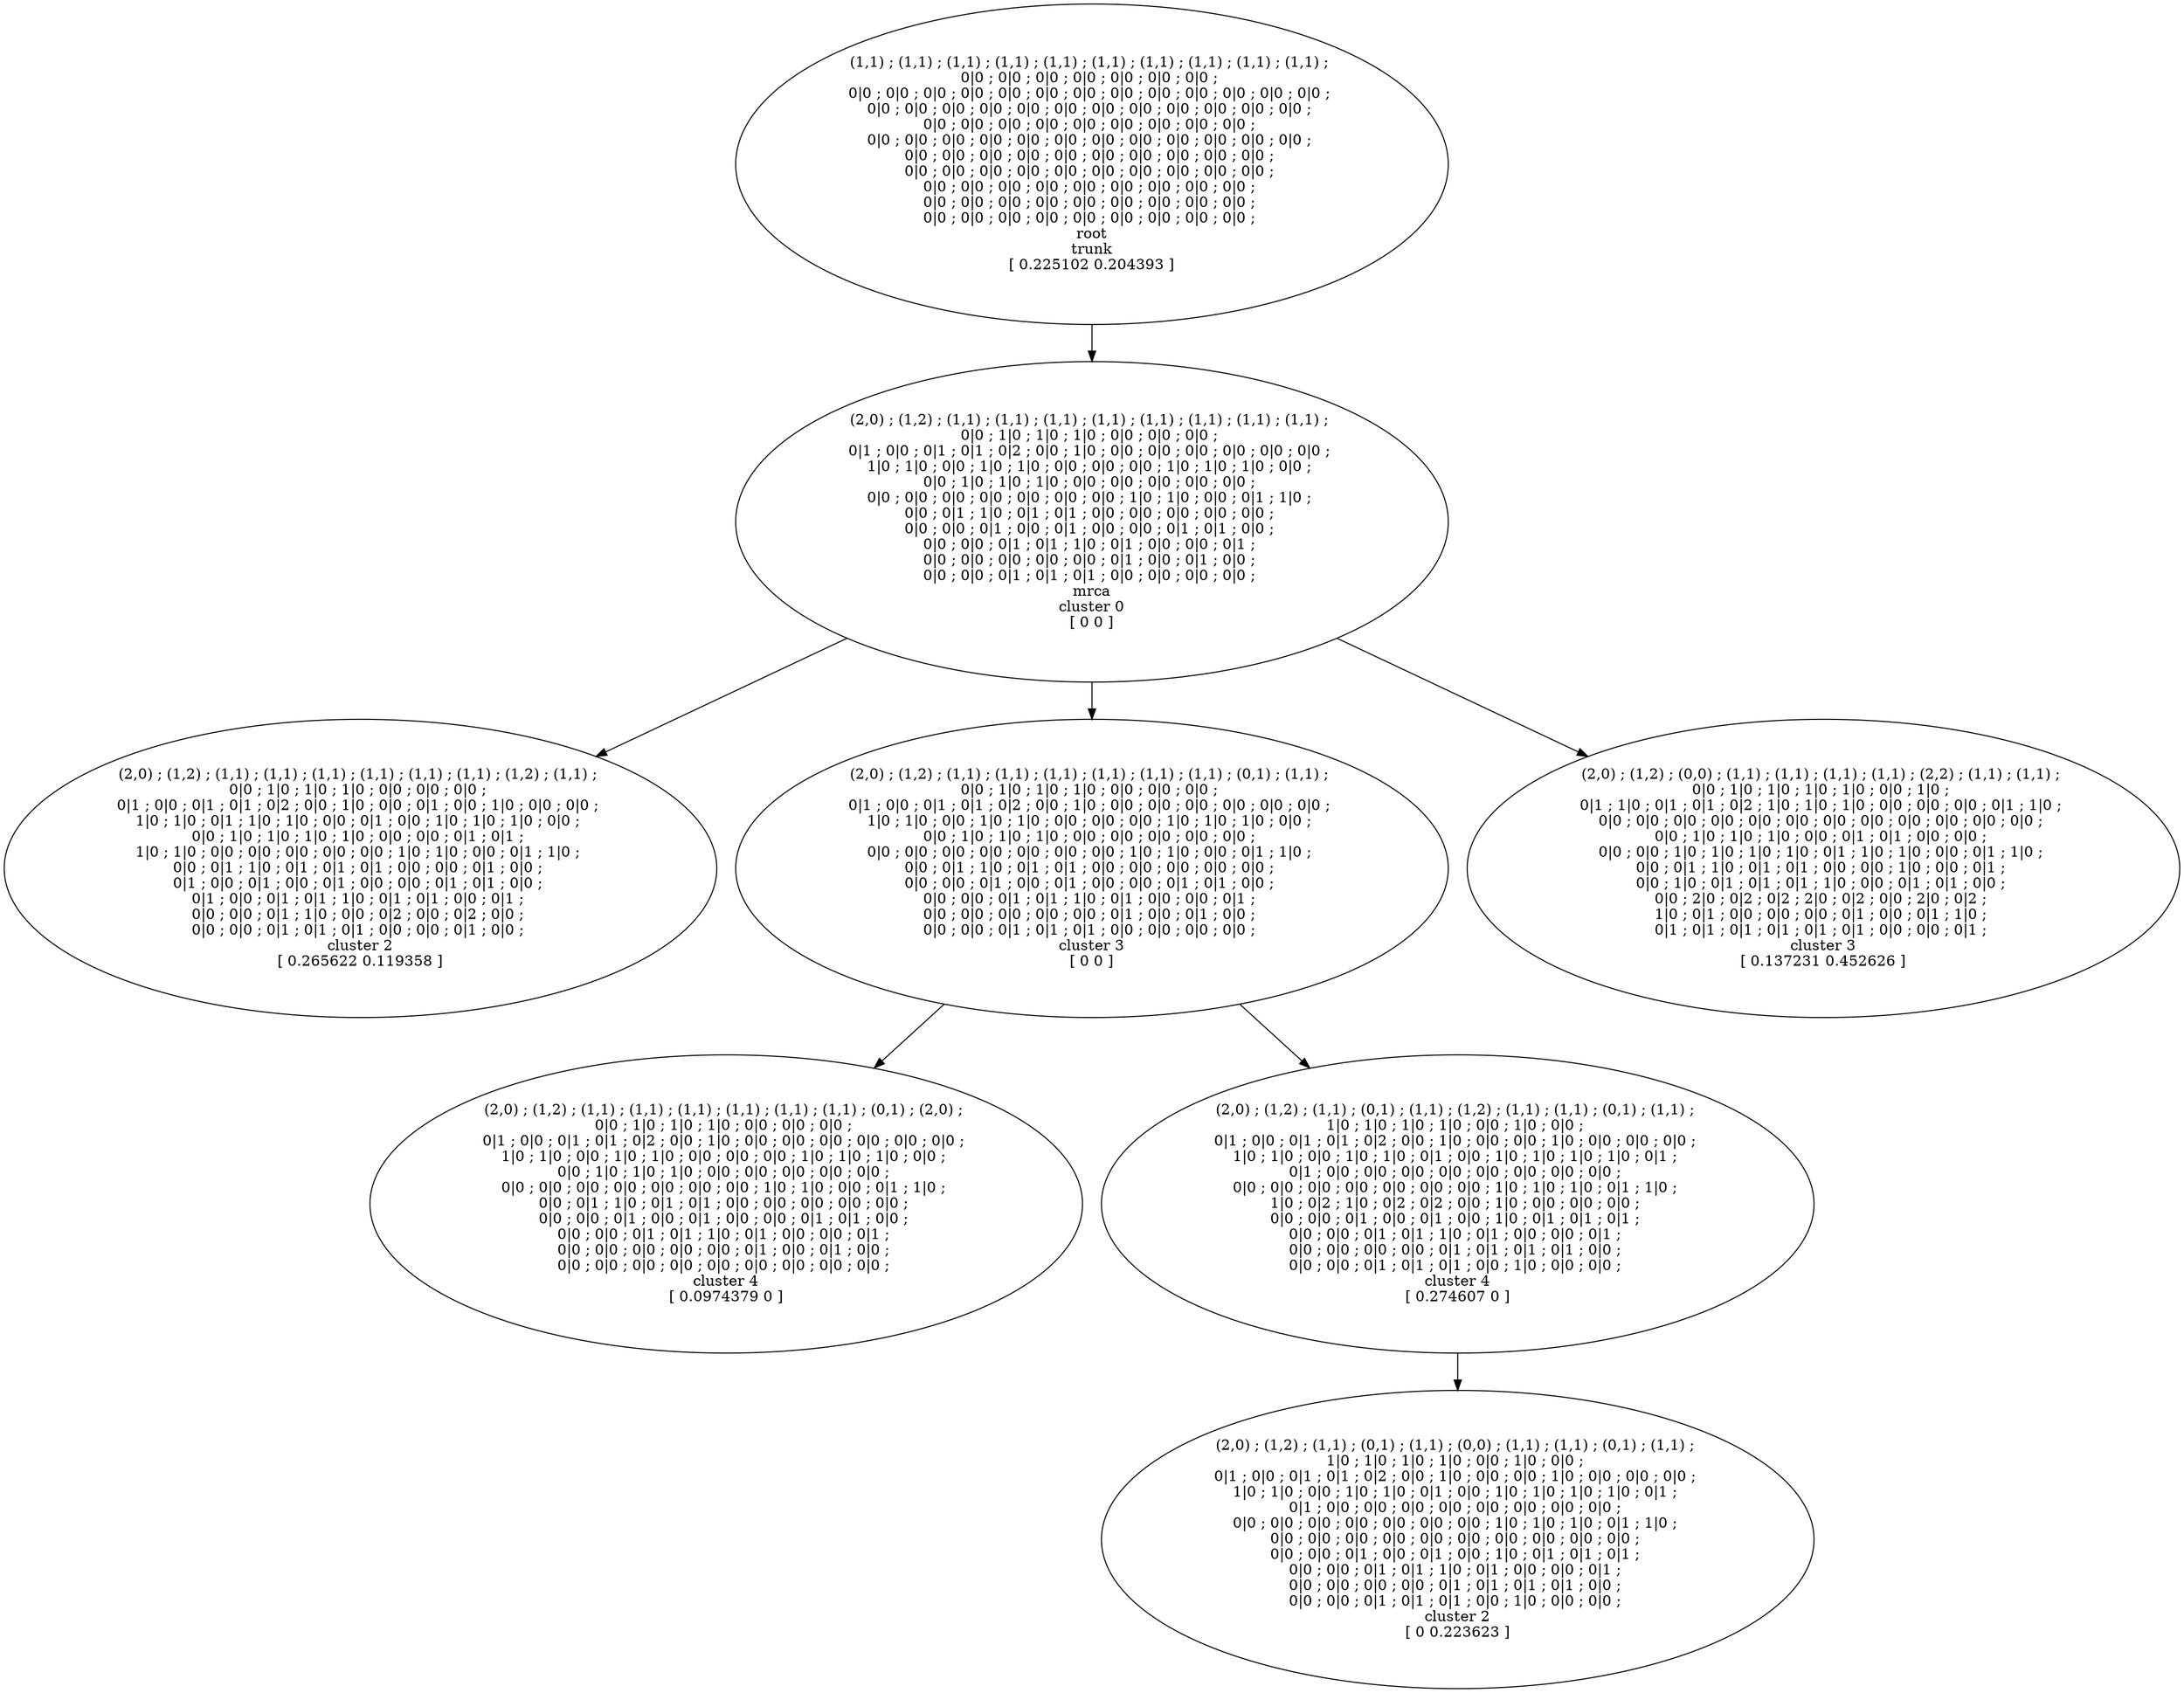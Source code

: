 digraph T {
	17 [label="(2,0) ; (1,2) ; (1,1) ; (1,1) ; (1,1) ; (1,1) ; (1,1) ; (1,1) ; (1,2) ; (1,1) ; \n0|0 ; 1|0 ; 1|0 ; 1|0 ; 0|0 ; 0|0 ; 0|0 ; \n0|1 ; 0|0 ; 0|1 ; 0|1 ; 0|2 ; 0|0 ; 1|0 ; 0|0 ; 0|1 ; 0|0 ; 1|0 ; 0|0 ; 0|0 ; \n1|0 ; 1|0 ; 0|1 ; 1|0 ; 1|0 ; 0|0 ; 0|1 ; 0|0 ; 1|0 ; 1|0 ; 1|0 ; 0|0 ; \n0|0 ; 1|0 ; 1|0 ; 1|0 ; 1|0 ; 0|0 ; 0|0 ; 0|1 ; 0|1 ; \n1|0 ; 1|0 ; 0|0 ; 0|0 ; 0|0 ; 0|0 ; 0|0 ; 1|0 ; 1|0 ; 0|0 ; 0|1 ; 1|0 ; \n0|0 ; 0|1 ; 1|0 ; 0|1 ; 0|1 ; 0|1 ; 0|0 ; 0|0 ; 0|1 ; 0|0 ; \n0|1 ; 0|0 ; 0|1 ; 0|0 ; 0|1 ; 0|0 ; 0|0 ; 0|1 ; 0|1 ; 0|0 ; \n0|1 ; 0|0 ; 0|1 ; 0|1 ; 1|0 ; 0|1 ; 0|1 ; 0|0 ; 0|1 ; \n0|0 ; 0|0 ; 0|1 ; 1|0 ; 0|0 ; 0|2 ; 0|0 ; 0|2 ; 0|0 ; \n0|0 ; 0|0 ; 0|1 ; 0|1 ; 0|1 ; 0|0 ; 0|0 ; 0|1 ; 0|0 ; \ncluster 2\n[ 0.265622 0.119358 ]"]
	16 [label="(2,0) ; (1,2) ; (1,1) ; (1,1) ; (1,1) ; (1,1) ; (1,1) ; (1,1) ; (1,1) ; (1,1) ; \n0|0 ; 1|0 ; 1|0 ; 1|0 ; 0|0 ; 0|0 ; 0|0 ; \n0|1 ; 0|0 ; 0|1 ; 0|1 ; 0|2 ; 0|0 ; 1|0 ; 0|0 ; 0|0 ; 0|0 ; 0|0 ; 0|0 ; 0|0 ; \n1|0 ; 1|0 ; 0|0 ; 1|0 ; 1|0 ; 0|0 ; 0|0 ; 0|0 ; 1|0 ; 1|0 ; 1|0 ; 0|0 ; \n0|0 ; 1|0 ; 1|0 ; 1|0 ; 0|0 ; 0|0 ; 0|0 ; 0|0 ; 0|0 ; \n0|0 ; 0|0 ; 0|0 ; 0|0 ; 0|0 ; 0|0 ; 0|0 ; 1|0 ; 1|0 ; 0|0 ; 0|1 ; 1|0 ; \n0|0 ; 0|1 ; 1|0 ; 0|1 ; 0|1 ; 0|0 ; 0|0 ; 0|0 ; 0|0 ; 0|0 ; \n0|0 ; 0|0 ; 0|1 ; 0|0 ; 0|1 ; 0|0 ; 0|0 ; 0|1 ; 0|1 ; 0|0 ; \n0|0 ; 0|0 ; 0|1 ; 0|1 ; 1|0 ; 0|1 ; 0|0 ; 0|0 ; 0|1 ; \n0|0 ; 0|0 ; 0|0 ; 0|0 ; 0|0 ; 0|1 ; 0|0 ; 0|1 ; 0|0 ; \n0|0 ; 0|0 ; 0|1 ; 0|1 ; 0|1 ; 0|0 ; 0|0 ; 0|0 ; 0|0 ; \nmrca\ncluster 0\n[ 0 0 ]"]
	15 [label="(2,0) ; (1,2) ; (1,1) ; (1,1) ; (1,1) ; (1,1) ; (1,1) ; (1,1) ; (0,1) ; (2,0) ; \n0|0 ; 1|0 ; 1|0 ; 1|0 ; 0|0 ; 0|0 ; 0|0 ; \n0|1 ; 0|0 ; 0|1 ; 0|1 ; 0|2 ; 0|0 ; 1|0 ; 0|0 ; 0|0 ; 0|0 ; 0|0 ; 0|0 ; 0|0 ; \n1|0 ; 1|0 ; 0|0 ; 1|0 ; 1|0 ; 0|0 ; 0|0 ; 0|0 ; 1|0 ; 1|0 ; 1|0 ; 0|0 ; \n0|0 ; 1|0 ; 1|0 ; 1|0 ; 0|0 ; 0|0 ; 0|0 ; 0|0 ; 0|0 ; \n0|0 ; 0|0 ; 0|0 ; 0|0 ; 0|0 ; 0|0 ; 0|0 ; 1|0 ; 1|0 ; 0|0 ; 0|1 ; 1|0 ; \n0|0 ; 0|1 ; 1|0 ; 0|1 ; 0|1 ; 0|0 ; 0|0 ; 0|0 ; 0|0 ; 0|0 ; \n0|0 ; 0|0 ; 0|1 ; 0|0 ; 0|1 ; 0|0 ; 0|0 ; 0|1 ; 0|1 ; 0|0 ; \n0|0 ; 0|0 ; 0|1 ; 0|1 ; 1|0 ; 0|1 ; 0|0 ; 0|0 ; 0|1 ; \n0|0 ; 0|0 ; 0|0 ; 0|0 ; 0|0 ; 0|1 ; 0|0 ; 0|1 ; 0|0 ; \n0|0 ; 0|0 ; 0|0 ; 0|0 ; 0|0 ; 0|0 ; 0|0 ; 0|0 ; 0|0 ; \ncluster 4\n[ 0.0974379 0 ]"]
	14 [label="(2,0) ; (1,2) ; (1,1) ; (1,1) ; (1,1) ; (1,1) ; (1,1) ; (1,1) ; (0,1) ; (1,1) ; \n0|0 ; 1|0 ; 1|0 ; 1|0 ; 0|0 ; 0|0 ; 0|0 ; \n0|1 ; 0|0 ; 0|1 ; 0|1 ; 0|2 ; 0|0 ; 1|0 ; 0|0 ; 0|0 ; 0|0 ; 0|0 ; 0|0 ; 0|0 ; \n1|0 ; 1|0 ; 0|0 ; 1|0 ; 1|0 ; 0|0 ; 0|0 ; 0|0 ; 1|0 ; 1|0 ; 1|0 ; 0|0 ; \n0|0 ; 1|0 ; 1|0 ; 1|0 ; 0|0 ; 0|0 ; 0|0 ; 0|0 ; 0|0 ; \n0|0 ; 0|0 ; 0|0 ; 0|0 ; 0|0 ; 0|0 ; 0|0 ; 1|0 ; 1|0 ; 0|0 ; 0|1 ; 1|0 ; \n0|0 ; 0|1 ; 1|0 ; 0|1 ; 0|1 ; 0|0 ; 0|0 ; 0|0 ; 0|0 ; 0|0 ; \n0|0 ; 0|0 ; 0|1 ; 0|0 ; 0|1 ; 0|0 ; 0|0 ; 0|1 ; 0|1 ; 0|0 ; \n0|0 ; 0|0 ; 0|1 ; 0|1 ; 1|0 ; 0|1 ; 0|0 ; 0|0 ; 0|1 ; \n0|0 ; 0|0 ; 0|0 ; 0|0 ; 0|0 ; 0|1 ; 0|0 ; 0|1 ; 0|0 ; \n0|0 ; 0|0 ; 0|1 ; 0|1 ; 0|1 ; 0|0 ; 0|0 ; 0|0 ; 0|0 ; \ncluster 3\n[ 0 0 ]"]
	12 [label="(2,0) ; (1,2) ; (1,1) ; (0,1) ; (1,1) ; (1,2) ; (1,1) ; (1,1) ; (0,1) ; (1,1) ; \n1|0 ; 1|0 ; 1|0 ; 1|0 ; 0|0 ; 1|0 ; 0|0 ; \n0|1 ; 0|0 ; 0|1 ; 0|1 ; 0|2 ; 0|0 ; 1|0 ; 0|0 ; 0|0 ; 1|0 ; 0|0 ; 0|0 ; 0|0 ; \n1|0 ; 1|0 ; 0|0 ; 1|0 ; 1|0 ; 0|1 ; 0|0 ; 1|0 ; 1|0 ; 1|0 ; 1|0 ; 0|1 ; \n0|1 ; 0|0 ; 0|0 ; 0|0 ; 0|0 ; 0|0 ; 0|0 ; 0|0 ; 0|0 ; \n0|0 ; 0|0 ; 0|0 ; 0|0 ; 0|0 ; 0|0 ; 0|0 ; 1|0 ; 1|0 ; 1|0 ; 0|1 ; 1|0 ; \n1|0 ; 0|2 ; 1|0 ; 0|2 ; 0|2 ; 0|0 ; 1|0 ; 0|0 ; 0|0 ; 0|0 ; \n0|0 ; 0|0 ; 0|1 ; 0|0 ; 0|1 ; 0|0 ; 1|0 ; 0|1 ; 0|1 ; 0|1 ; \n0|0 ; 0|0 ; 0|1 ; 0|1 ; 1|0 ; 0|1 ; 0|0 ; 0|0 ; 0|1 ; \n0|0 ; 0|0 ; 0|0 ; 0|0 ; 0|1 ; 0|1 ; 0|1 ; 0|1 ; 0|0 ; \n0|0 ; 0|0 ; 0|1 ; 0|1 ; 0|1 ; 0|0 ; 1|0 ; 0|0 ; 0|0 ; \ncluster 4\n[ 0.274607 0 ]"]
	10 [label="(2,0) ; (1,2) ; (1,1) ; (0,1) ; (1,1) ; (0,0) ; (1,1) ; (1,1) ; (0,1) ; (1,1) ; \n1|0 ; 1|0 ; 1|0 ; 1|0 ; 0|0 ; 1|0 ; 0|0 ; \n0|1 ; 0|0 ; 0|1 ; 0|1 ; 0|2 ; 0|0 ; 1|0 ; 0|0 ; 0|0 ; 1|0 ; 0|0 ; 0|0 ; 0|0 ; \n1|0 ; 1|0 ; 0|0 ; 1|0 ; 1|0 ; 0|1 ; 0|0 ; 1|0 ; 1|0 ; 1|0 ; 1|0 ; 0|1 ; \n0|1 ; 0|0 ; 0|0 ; 0|0 ; 0|0 ; 0|0 ; 0|0 ; 0|0 ; 0|0 ; \n0|0 ; 0|0 ; 0|0 ; 0|0 ; 0|0 ; 0|0 ; 0|0 ; 1|0 ; 1|0 ; 1|0 ; 0|1 ; 1|0 ; \n0|0 ; 0|0 ; 0|0 ; 0|0 ; 0|0 ; 0|0 ; 0|0 ; 0|0 ; 0|0 ; 0|0 ; \n0|0 ; 0|0 ; 0|1 ; 0|0 ; 0|1 ; 0|0 ; 1|0 ; 0|1 ; 0|1 ; 0|1 ; \n0|0 ; 0|0 ; 0|1 ; 0|1 ; 1|0 ; 0|1 ; 0|0 ; 0|0 ; 0|1 ; \n0|0 ; 0|0 ; 0|0 ; 0|0 ; 0|1 ; 0|1 ; 0|1 ; 0|1 ; 0|0 ; \n0|0 ; 0|0 ; 0|1 ; 0|1 ; 0|1 ; 0|0 ; 1|0 ; 0|0 ; 0|0 ; \ncluster 2\n[ 0 0.223623 ]"]
	8 [label="(2,0) ; (1,2) ; (0,0) ; (1,1) ; (1,1) ; (1,1) ; (1,1) ; (2,2) ; (1,1) ; (1,1) ; \n0|0 ; 1|0 ; 1|0 ; 1|0 ; 1|0 ; 0|0 ; 1|0 ; \n0|1 ; 1|0 ; 0|1 ; 0|1 ; 0|2 ; 1|0 ; 1|0 ; 1|0 ; 0|0 ; 0|0 ; 0|0 ; 0|1 ; 1|0 ; \n0|0 ; 0|0 ; 0|0 ; 0|0 ; 0|0 ; 0|0 ; 0|0 ; 0|0 ; 0|0 ; 0|0 ; 0|0 ; 0|0 ; \n0|0 ; 1|0 ; 1|0 ; 1|0 ; 0|0 ; 0|1 ; 0|1 ; 0|0 ; 0|0 ; \n0|0 ; 0|0 ; 1|0 ; 1|0 ; 1|0 ; 1|0 ; 0|1 ; 1|0 ; 1|0 ; 0|0 ; 0|1 ; 1|0 ; \n0|0 ; 0|1 ; 1|0 ; 0|1 ; 0|1 ; 0|0 ; 0|0 ; 1|0 ; 0|0 ; 0|1 ; \n0|0 ; 1|0 ; 0|1 ; 0|1 ; 0|1 ; 1|0 ; 0|0 ; 0|1 ; 0|1 ; 0|0 ; \n0|0 ; 2|0 ; 0|2 ; 0|2 ; 2|0 ; 0|2 ; 0|0 ; 2|0 ; 0|2 ; \n1|0 ; 0|1 ; 0|0 ; 0|0 ; 0|0 ; 0|1 ; 0|0 ; 0|1 ; 1|0 ; \n0|1 ; 0|1 ; 0|1 ; 0|1 ; 0|1 ; 0|1 ; 0|0 ; 0|0 ; 0|1 ; \ncluster 3\n[ 0.137231 0.452626 ]"]
	1 [label="(1,1) ; (1,1) ; (1,1) ; (1,1) ; (1,1) ; (1,1) ; (1,1) ; (1,1) ; (1,1) ; (1,1) ; \n0|0 ; 0|0 ; 0|0 ; 0|0 ; 0|0 ; 0|0 ; 0|0 ; \n0|0 ; 0|0 ; 0|0 ; 0|0 ; 0|0 ; 0|0 ; 0|0 ; 0|0 ; 0|0 ; 0|0 ; 0|0 ; 0|0 ; 0|0 ; \n0|0 ; 0|0 ; 0|0 ; 0|0 ; 0|0 ; 0|0 ; 0|0 ; 0|0 ; 0|0 ; 0|0 ; 0|0 ; 0|0 ; \n0|0 ; 0|0 ; 0|0 ; 0|0 ; 0|0 ; 0|0 ; 0|0 ; 0|0 ; 0|0 ; \n0|0 ; 0|0 ; 0|0 ; 0|0 ; 0|0 ; 0|0 ; 0|0 ; 0|0 ; 0|0 ; 0|0 ; 0|0 ; 0|0 ; \n0|0 ; 0|0 ; 0|0 ; 0|0 ; 0|0 ; 0|0 ; 0|0 ; 0|0 ; 0|0 ; 0|0 ; \n0|0 ; 0|0 ; 0|0 ; 0|0 ; 0|0 ; 0|0 ; 0|0 ; 0|0 ; 0|0 ; 0|0 ; \n0|0 ; 0|0 ; 0|0 ; 0|0 ; 0|0 ; 0|0 ; 0|0 ; 0|0 ; 0|0 ; \n0|0 ; 0|0 ; 0|0 ; 0|0 ; 0|0 ; 0|0 ; 0|0 ; 0|0 ; 0|0 ; \n0|0 ; 0|0 ; 0|0 ; 0|0 ; 0|0 ; 0|0 ; 0|0 ; 0|0 ; 0|0 ; \nroot\ntrunk\n[ 0.225102 0.204393 ]"]
16 -> 8
16 -> 17
16 -> 14
14 -> 12
14 -> 15
12 -> 10
1 -> 16
}
